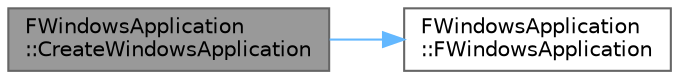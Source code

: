 digraph "FWindowsApplication::CreateWindowsApplication"
{
 // INTERACTIVE_SVG=YES
 // LATEX_PDF_SIZE
  bgcolor="transparent";
  edge [fontname=Helvetica,fontsize=10,labelfontname=Helvetica,labelfontsize=10];
  node [fontname=Helvetica,fontsize=10,shape=box,height=0.2,width=0.4];
  rankdir="LR";
  Node1 [id="Node000001",label="FWindowsApplication\l::CreateWindowsApplication",height=0.2,width=0.4,color="gray40", fillcolor="grey60", style="filled", fontcolor="black",tooltip="Static: Creates a new Win32 application."];
  Node1 -> Node2 [id="edge1_Node000001_Node000002",color="steelblue1",style="solid",tooltip=" "];
  Node2 [id="Node000002",label="FWindowsApplication\l::FWindowsApplication",height=0.2,width=0.4,color="grey40", fillcolor="white", style="filled",URL="$dc/d68/classFWindowsApplication.html#ac6ced26e3f3f55eacf92df01794d8538",tooltip="Hidden constructor."];
}
